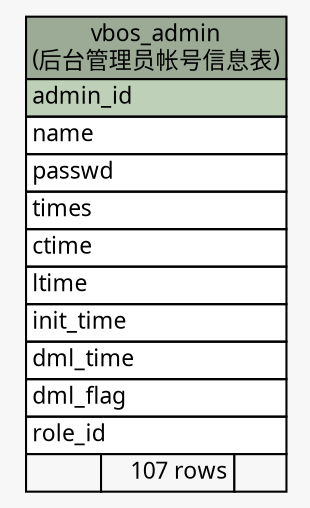 // dot 2.26.0 on Linux 2.6.32-504.3.3.el6.x86_64
// SchemaSpy rev Unknown
digraph "vbos_admin" {
  graph [
    rankdir="RL"
    bgcolor="#f7f7f7"
    nodesep="0.18"
    ranksep="0.46"
    fontname="Microsoft YaHei"
    fontsize="11"
  ];
  node [
    fontname="Microsoft YaHei"
    fontsize="11"
    shape="plaintext"
  ];
  edge [
    arrowsize="0.8"
  ];
  "vbos_admin" [
    label=<
    <TABLE BORDER="0" CELLBORDER="1" CELLSPACING="0" BGCOLOR="#ffffff">
      <TR><TD COLSPAN="3" BGCOLOR="#9bab96" ALIGN="CENTER">vbos_admin<br/>(后台管理员帐号信息表)</TD></TR>
      <TR><TD PORT="admin_id" COLSPAN="3" BGCOLOR="#bed1b8" ALIGN="LEFT">admin_id</TD></TR>
      <TR><TD PORT="name" COLSPAN="3" ALIGN="LEFT">name</TD></TR>
      <TR><TD PORT="passwd" COLSPAN="3" ALIGN="LEFT">passwd</TD></TR>
      <TR><TD PORT="times" COLSPAN="3" ALIGN="LEFT">times</TD></TR>
      <TR><TD PORT="ctime" COLSPAN="3" ALIGN="LEFT">ctime</TD></TR>
      <TR><TD PORT="ltime" COLSPAN="3" ALIGN="LEFT">ltime</TD></TR>
      <TR><TD PORT="init_time" COLSPAN="3" ALIGN="LEFT">init_time</TD></TR>
      <TR><TD PORT="dml_time" COLSPAN="3" ALIGN="LEFT">dml_time</TD></TR>
      <TR><TD PORT="dml_flag" COLSPAN="3" ALIGN="LEFT">dml_flag</TD></TR>
      <TR><TD PORT="role_id" COLSPAN="3" ALIGN="LEFT">role_id</TD></TR>
      <TR><TD ALIGN="LEFT" BGCOLOR="#f7f7f7">  </TD><TD ALIGN="RIGHT" BGCOLOR="#f7f7f7">107 rows</TD><TD ALIGN="RIGHT" BGCOLOR="#f7f7f7">  </TD></TR>
    </TABLE>>
    URL="tables/vbos_admin.html"
    tooltip="vbos_admin"
  ];
}
